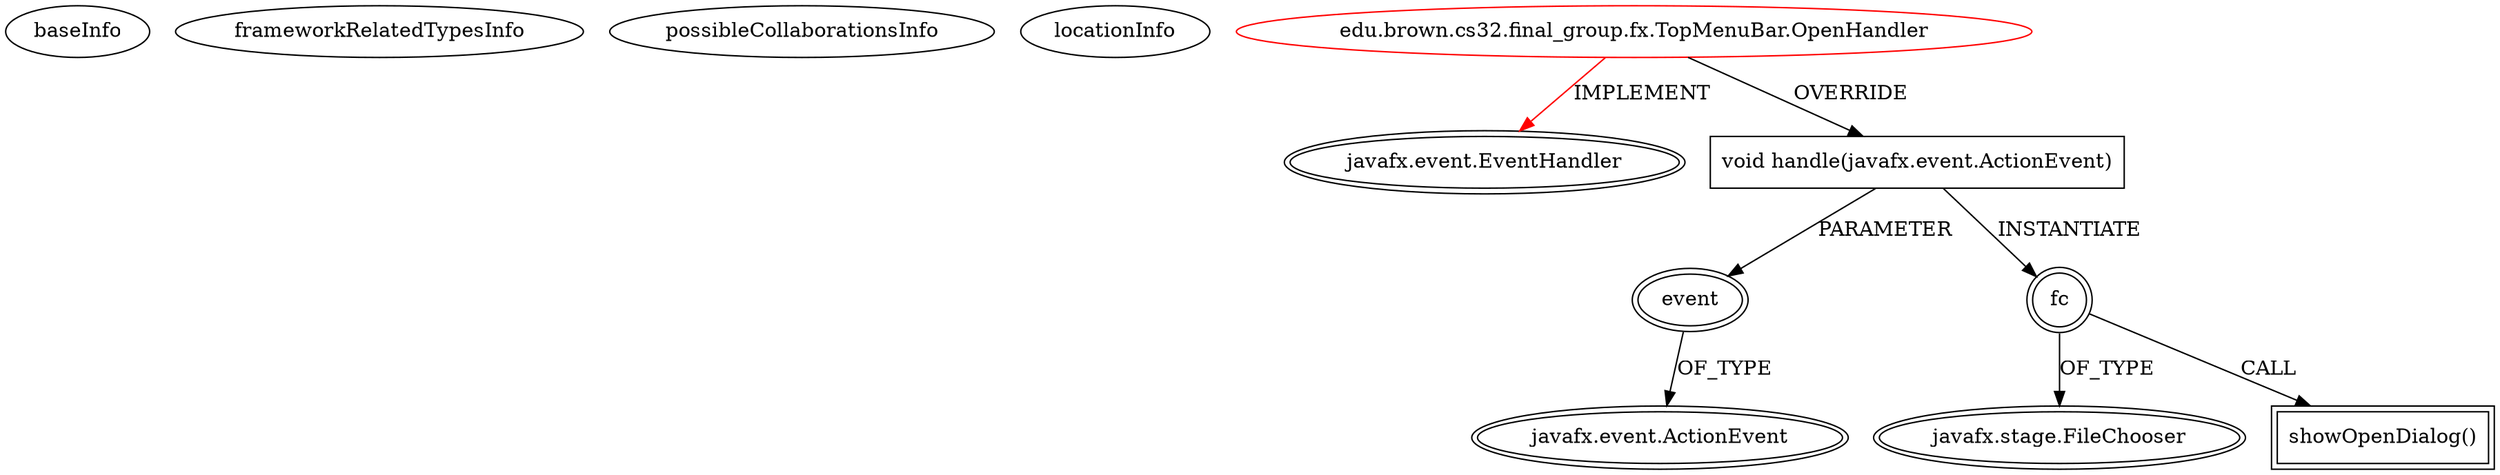 digraph {
baseInfo[graphId=3217,category="extension_graph",isAnonymous=false,possibleRelation=false]
frameworkRelatedTypesInfo[0="javafx.event.EventHandler"]
possibleCollaborationsInfo[]
locationInfo[projectName="ireardon-cs32-final",filePath="/ireardon-cs32-final/cs32-final-master/src/edu/brown/cs32/final_group/fx/TopMenuBar.java",contextSignature="OpenHandler",graphId="3217"]
0[label="edu.brown.cs32.final_group.fx.TopMenuBar.OpenHandler",vertexType="ROOT_CLIENT_CLASS_DECLARATION",isFrameworkType=false,color=red]
1[label="javafx.event.EventHandler",vertexType="FRAMEWORK_INTERFACE_TYPE",isFrameworkType=true,peripheries=2]
2[label="void handle(javafx.event.ActionEvent)",vertexType="OVERRIDING_METHOD_DECLARATION",isFrameworkType=false,shape=box]
3[label="event",vertexType="PARAMETER_DECLARATION",isFrameworkType=true,peripheries=2]
4[label="javafx.event.ActionEvent",vertexType="FRAMEWORK_CLASS_TYPE",isFrameworkType=true,peripheries=2]
5[label="fc",vertexType="VARIABLE_EXPRESION",isFrameworkType=true,peripheries=2,shape=circle]
7[label="javafx.stage.FileChooser",vertexType="FRAMEWORK_CLASS_TYPE",isFrameworkType=true,peripheries=2]
6[label="showOpenDialog()",vertexType="INSIDE_CALL",isFrameworkType=true,peripheries=2,shape=box]
0->1[label="IMPLEMENT",color=red]
0->2[label="OVERRIDE"]
3->4[label="OF_TYPE"]
2->3[label="PARAMETER"]
2->5[label="INSTANTIATE"]
5->7[label="OF_TYPE"]
5->6[label="CALL"]
}
